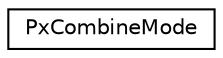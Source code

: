 digraph "Graphical Class Hierarchy"
{
  edge [fontname="Helvetica",fontsize="10",labelfontname="Helvetica",labelfontsize="10"];
  node [fontname="Helvetica",fontsize="10",shape=record];
  rankdir="LR";
  Node0 [label="PxCombineMode",height=0.2,width=0.4,color="black", fillcolor="white", style="filled",URL="$structPxCombineMode.html",tooltip="enumeration that determines the way in which two material properties will be combined to yield a fric..."];
}
